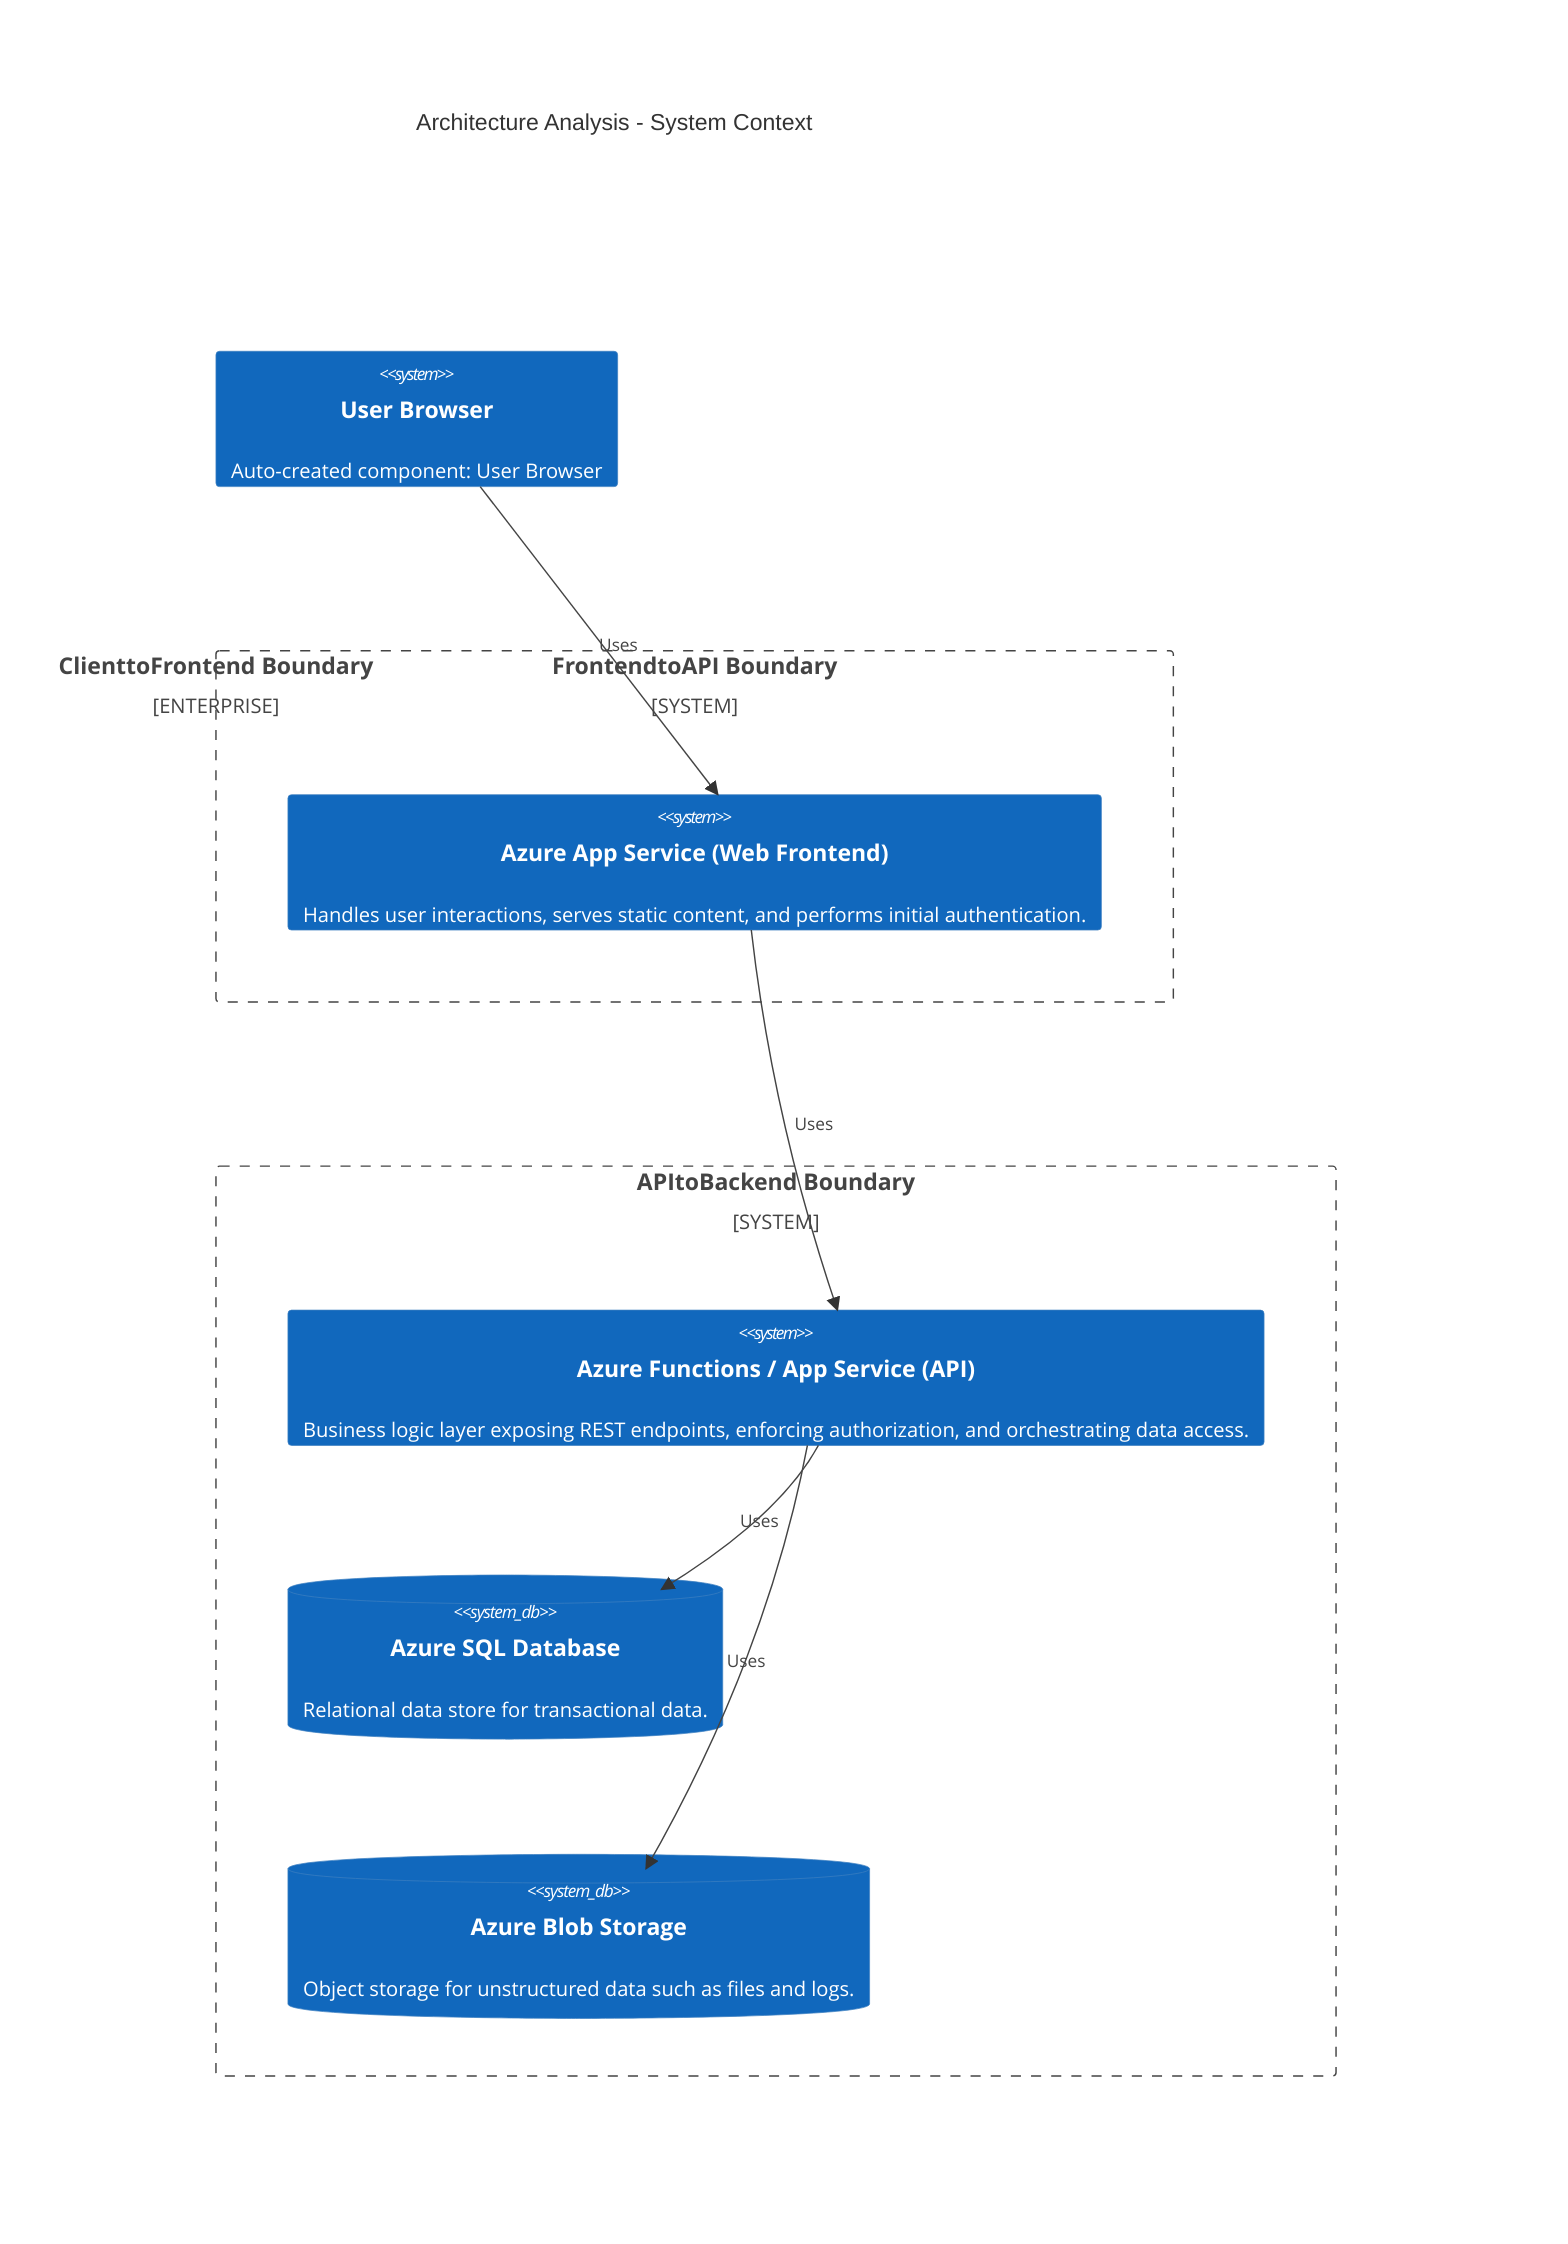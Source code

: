 C4Context
    title Architecture Analysis - System Context
    Enterprise_Boundary(tb_Client_to_Frontend_Boundary, "ClienttoFrontend Boundary") {
        System(Azure_App_Service__Web_Frontend_, "Azure App Service (Web Frontend)", "Handles user interactions, serves static content, and performs initial authentication.")
    }
    System_Boundary(tb_Frontend_to_API_Boundary, "FrontendtoAPI Boundary") {
        System(Azure_App_Service__Web_Frontend_, "Azure App Service (Web Frontend)", "Handles user interactions, serves static content, and performs initial authentication.")
        System(Azure_Functions___App_Service__API_, "Azure Functions / App Service (API)", "Business logic layer exposing REST endpoints, enforcing authorization, and orchestrating data access.")
    }
    System_Boundary(tb_API_to_Backend_Boundary, "APItoBackend Boundary") {
        System(Azure_Functions___App_Service__API_, "Azure Functions / App Service (API)", "Business logic layer exposing REST endpoints, enforcing authorization, and orchestrating data access.")
        SystemDb(Azure_SQL_Database, "Azure SQL Database", "Relational data store for transactional data.")
        SystemDb(Azure_Blob_Storage, "Azure Blob Storage", "Object storage for unstructured data such as files and logs.")
    }
    System(User_Browser, "User Browser", "Auto-created component: User Browser")

    Rel(User_Browser, Azure_App_Service__Web_Frontend_, "Uses")
    Rel(Azure_App_Service__Web_Frontend_, Azure_Functions___App_Service__API_, "Uses")
    Rel(Azure_Functions___App_Service__API_, Azure_SQL_Database, "Uses")
    Rel(Azure_Functions___App_Service__API_, Azure_Blob_Storage, "Uses")